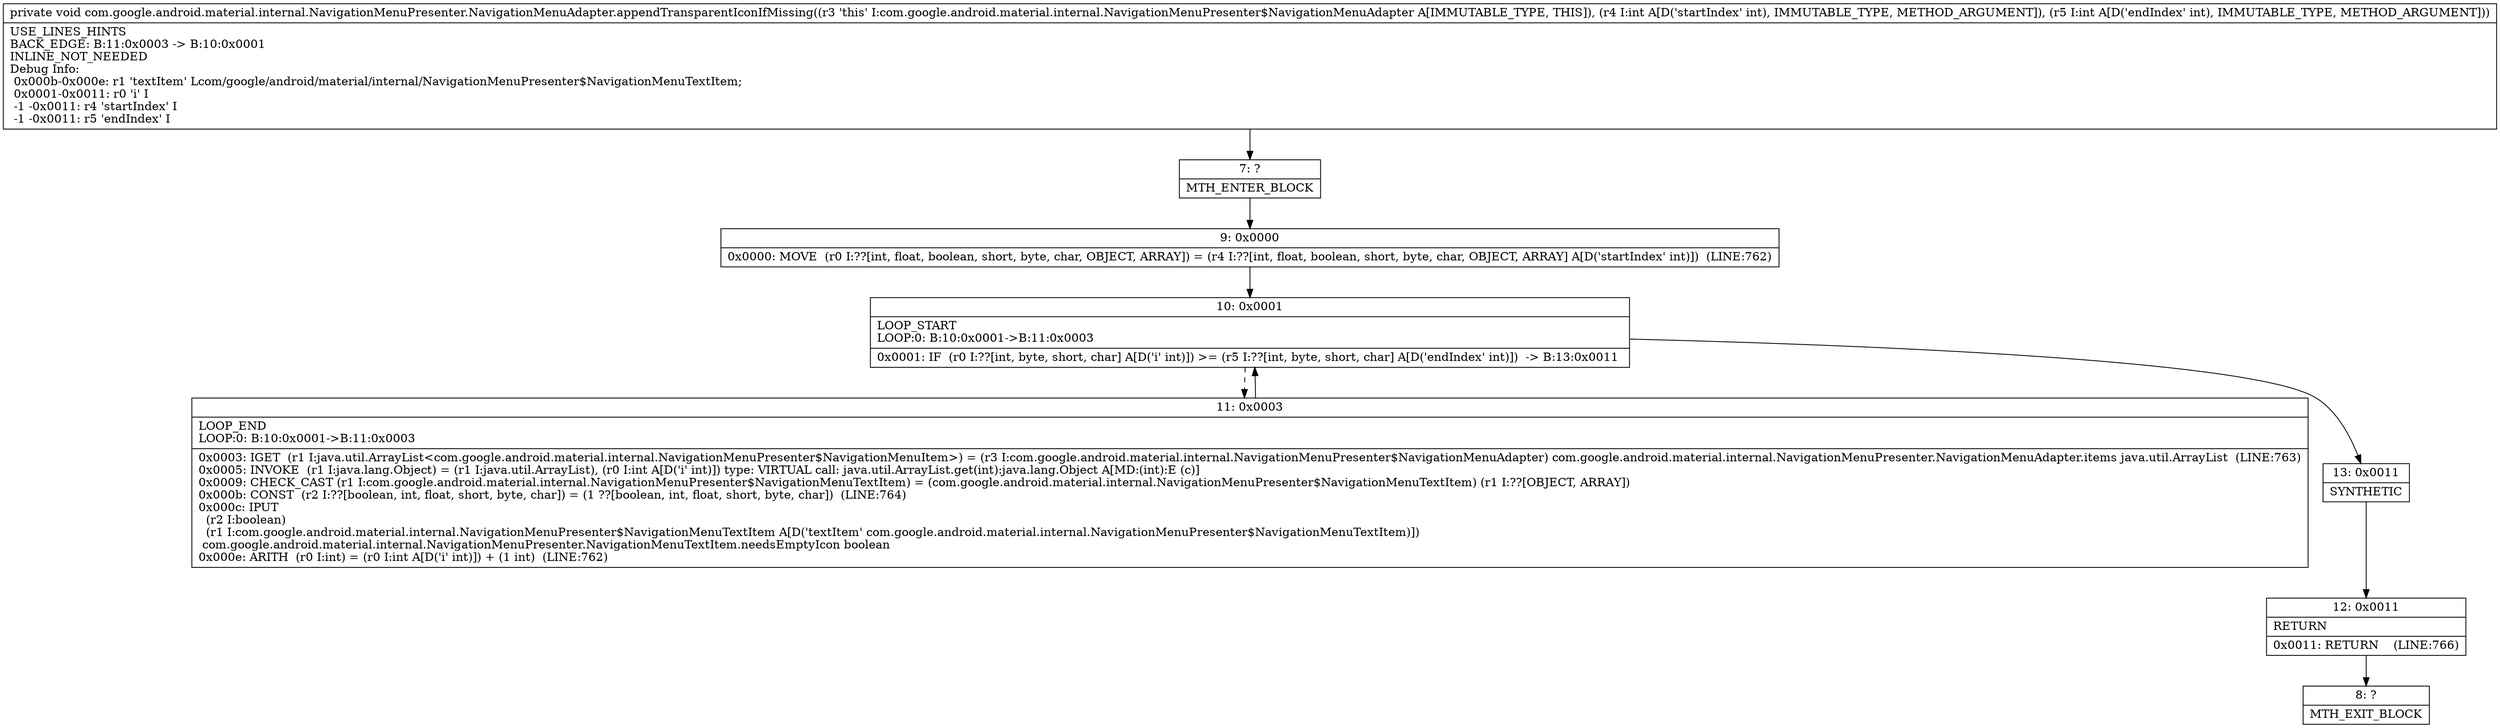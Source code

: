 digraph "CFG forcom.google.android.material.internal.NavigationMenuPresenter.NavigationMenuAdapter.appendTransparentIconIfMissing(II)V" {
Node_7 [shape=record,label="{7\:\ ?|MTH_ENTER_BLOCK\l}"];
Node_9 [shape=record,label="{9\:\ 0x0000|0x0000: MOVE  (r0 I:??[int, float, boolean, short, byte, char, OBJECT, ARRAY]) = (r4 I:??[int, float, boolean, short, byte, char, OBJECT, ARRAY] A[D('startIndex' int)])  (LINE:762)\l}"];
Node_10 [shape=record,label="{10\:\ 0x0001|LOOP_START\lLOOP:0: B:10:0x0001\-\>B:11:0x0003\l|0x0001: IF  (r0 I:??[int, byte, short, char] A[D('i' int)]) \>= (r5 I:??[int, byte, short, char] A[D('endIndex' int)])  \-\> B:13:0x0011 \l}"];
Node_11 [shape=record,label="{11\:\ 0x0003|LOOP_END\lLOOP:0: B:10:0x0001\-\>B:11:0x0003\l|0x0003: IGET  (r1 I:java.util.ArrayList\<com.google.android.material.internal.NavigationMenuPresenter$NavigationMenuItem\>) = (r3 I:com.google.android.material.internal.NavigationMenuPresenter$NavigationMenuAdapter) com.google.android.material.internal.NavigationMenuPresenter.NavigationMenuAdapter.items java.util.ArrayList  (LINE:763)\l0x0005: INVOKE  (r1 I:java.lang.Object) = (r1 I:java.util.ArrayList), (r0 I:int A[D('i' int)]) type: VIRTUAL call: java.util.ArrayList.get(int):java.lang.Object A[MD:(int):E (c)]\l0x0009: CHECK_CAST (r1 I:com.google.android.material.internal.NavigationMenuPresenter$NavigationMenuTextItem) = (com.google.android.material.internal.NavigationMenuPresenter$NavigationMenuTextItem) (r1 I:??[OBJECT, ARRAY]) \l0x000b: CONST  (r2 I:??[boolean, int, float, short, byte, char]) = (1 ??[boolean, int, float, short, byte, char])  (LINE:764)\l0x000c: IPUT  \l  (r2 I:boolean)\l  (r1 I:com.google.android.material.internal.NavigationMenuPresenter$NavigationMenuTextItem A[D('textItem' com.google.android.material.internal.NavigationMenuPresenter$NavigationMenuTextItem)])\l com.google.android.material.internal.NavigationMenuPresenter.NavigationMenuTextItem.needsEmptyIcon boolean \l0x000e: ARITH  (r0 I:int) = (r0 I:int A[D('i' int)]) + (1 int)  (LINE:762)\l}"];
Node_13 [shape=record,label="{13\:\ 0x0011|SYNTHETIC\l}"];
Node_12 [shape=record,label="{12\:\ 0x0011|RETURN\l|0x0011: RETURN    (LINE:766)\l}"];
Node_8 [shape=record,label="{8\:\ ?|MTH_EXIT_BLOCK\l}"];
MethodNode[shape=record,label="{private void com.google.android.material.internal.NavigationMenuPresenter.NavigationMenuAdapter.appendTransparentIconIfMissing((r3 'this' I:com.google.android.material.internal.NavigationMenuPresenter$NavigationMenuAdapter A[IMMUTABLE_TYPE, THIS]), (r4 I:int A[D('startIndex' int), IMMUTABLE_TYPE, METHOD_ARGUMENT]), (r5 I:int A[D('endIndex' int), IMMUTABLE_TYPE, METHOD_ARGUMENT]))  | USE_LINES_HINTS\lBACK_EDGE: B:11:0x0003 \-\> B:10:0x0001\lINLINE_NOT_NEEDED\lDebug Info:\l  0x000b\-0x000e: r1 'textItem' Lcom\/google\/android\/material\/internal\/NavigationMenuPresenter$NavigationMenuTextItem;\l  0x0001\-0x0011: r0 'i' I\l  \-1 \-0x0011: r4 'startIndex' I\l  \-1 \-0x0011: r5 'endIndex' I\l}"];
MethodNode -> Node_7;Node_7 -> Node_9;
Node_9 -> Node_10;
Node_10 -> Node_11[style=dashed];
Node_10 -> Node_13;
Node_11 -> Node_10;
Node_13 -> Node_12;
Node_12 -> Node_8;
}

